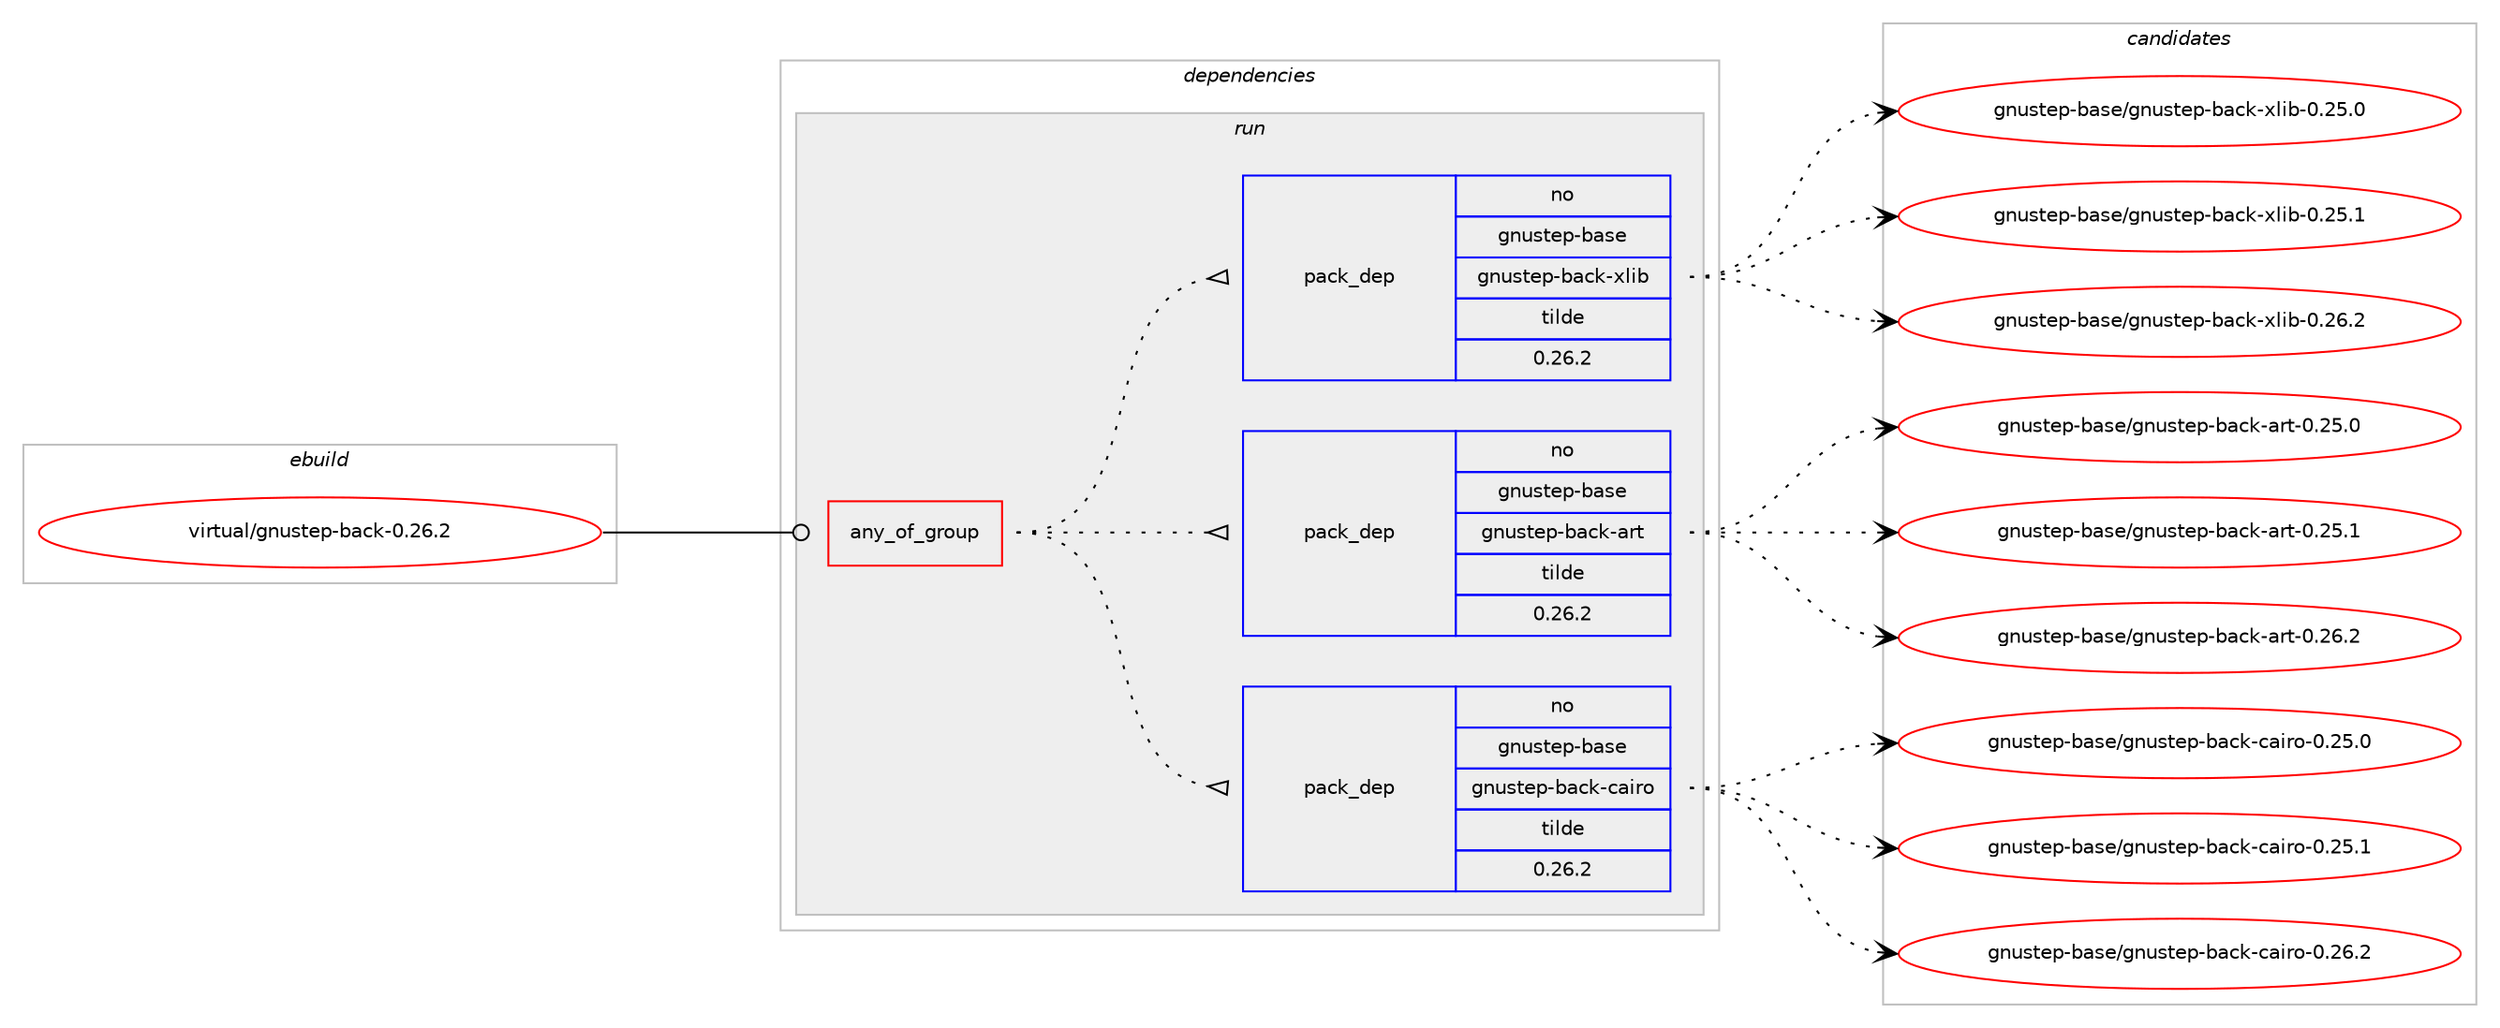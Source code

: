 digraph prolog {

# *************
# Graph options
# *************

newrank=true;
concentrate=true;
compound=true;
graph [rankdir=LR,fontname=Helvetica,fontsize=10,ranksep=1.5];#, ranksep=2.5, nodesep=0.2];
edge  [arrowhead=vee];
node  [fontname=Helvetica,fontsize=10];

# **********
# The ebuild
# **********

subgraph cluster_leftcol {
color=gray;
rank=same;
label=<<i>ebuild</i>>;
id [label="virtual/gnustep-back-0.26.2", color=red, width=4, href="../virtual/gnustep-back-0.26.2.svg"];
}

# ****************
# The dependencies
# ****************

subgraph cluster_midcol {
color=gray;
label=<<i>dependencies</i>>;
subgraph cluster_compile {
fillcolor="#eeeeee";
style=filled;
label=<<i>compile</i>>;
}
subgraph cluster_compileandrun {
fillcolor="#eeeeee";
style=filled;
label=<<i>compile and run</i>>;
}
subgraph cluster_run {
fillcolor="#eeeeee";
style=filled;
label=<<i>run</i>>;
subgraph any32 {
dependency6517 [label=<<TABLE BORDER="0" CELLBORDER="1" CELLSPACING="0" CELLPADDING="4"><TR><TD CELLPADDING="10">any_of_group</TD></TR></TABLE>>, shape=none, color=red];subgraph pack5775 {
dependency6518 [label=<<TABLE BORDER="0" CELLBORDER="1" CELLSPACING="0" CELLPADDING="4" WIDTH="220"><TR><TD ROWSPAN="6" CELLPADDING="30">pack_dep</TD></TR><TR><TD WIDTH="110">no</TD></TR><TR><TD>gnustep-base</TD></TR><TR><TD>gnustep-back-cairo</TD></TR><TR><TD>tilde</TD></TR><TR><TD>0.26.2</TD></TR></TABLE>>, shape=none, color=blue];
}
dependency6517:e -> dependency6518:w [weight=20,style="dotted",arrowhead="oinv"];
subgraph pack5776 {
dependency6519 [label=<<TABLE BORDER="0" CELLBORDER="1" CELLSPACING="0" CELLPADDING="4" WIDTH="220"><TR><TD ROWSPAN="6" CELLPADDING="30">pack_dep</TD></TR><TR><TD WIDTH="110">no</TD></TR><TR><TD>gnustep-base</TD></TR><TR><TD>gnustep-back-art</TD></TR><TR><TD>tilde</TD></TR><TR><TD>0.26.2</TD></TR></TABLE>>, shape=none, color=blue];
}
dependency6517:e -> dependency6519:w [weight=20,style="dotted",arrowhead="oinv"];
subgraph pack5777 {
dependency6520 [label=<<TABLE BORDER="0" CELLBORDER="1" CELLSPACING="0" CELLPADDING="4" WIDTH="220"><TR><TD ROWSPAN="6" CELLPADDING="30">pack_dep</TD></TR><TR><TD WIDTH="110">no</TD></TR><TR><TD>gnustep-base</TD></TR><TR><TD>gnustep-back-xlib</TD></TR><TR><TD>tilde</TD></TR><TR><TD>0.26.2</TD></TR></TABLE>>, shape=none, color=blue];
}
dependency6517:e -> dependency6520:w [weight=20,style="dotted",arrowhead="oinv"];
}
id:e -> dependency6517:w [weight=20,style="solid",arrowhead="odot"];
}
}

# **************
# The candidates
# **************

subgraph cluster_choices {
rank=same;
color=gray;
label=<<i>candidates</i>>;

subgraph choice5775 {
color=black;
nodesep=1;
choice103110117115116101112459897115101471031101171151161011124598979910745999710511411145484650534648 [label="gnustep-base/gnustep-back-cairo-0.25.0", color=red, width=4,href="../gnustep-base/gnustep-back-cairo-0.25.0.svg"];
choice103110117115116101112459897115101471031101171151161011124598979910745999710511411145484650534649 [label="gnustep-base/gnustep-back-cairo-0.25.1", color=red, width=4,href="../gnustep-base/gnustep-back-cairo-0.25.1.svg"];
choice103110117115116101112459897115101471031101171151161011124598979910745999710511411145484650544650 [label="gnustep-base/gnustep-back-cairo-0.26.2", color=red, width=4,href="../gnustep-base/gnustep-back-cairo-0.26.2.svg"];
dependency6518:e -> choice103110117115116101112459897115101471031101171151161011124598979910745999710511411145484650534648:w [style=dotted,weight="100"];
dependency6518:e -> choice103110117115116101112459897115101471031101171151161011124598979910745999710511411145484650534649:w [style=dotted,weight="100"];
dependency6518:e -> choice103110117115116101112459897115101471031101171151161011124598979910745999710511411145484650544650:w [style=dotted,weight="100"];
}
subgraph choice5776 {
color=black;
nodesep=1;
choice1031101171151161011124598971151014710311011711511610111245989799107459711411645484650534648 [label="gnustep-base/gnustep-back-art-0.25.0", color=red, width=4,href="../gnustep-base/gnustep-back-art-0.25.0.svg"];
choice1031101171151161011124598971151014710311011711511610111245989799107459711411645484650534649 [label="gnustep-base/gnustep-back-art-0.25.1", color=red, width=4,href="../gnustep-base/gnustep-back-art-0.25.1.svg"];
choice1031101171151161011124598971151014710311011711511610111245989799107459711411645484650544650 [label="gnustep-base/gnustep-back-art-0.26.2", color=red, width=4,href="../gnustep-base/gnustep-back-art-0.26.2.svg"];
dependency6519:e -> choice1031101171151161011124598971151014710311011711511610111245989799107459711411645484650534648:w [style=dotted,weight="100"];
dependency6519:e -> choice1031101171151161011124598971151014710311011711511610111245989799107459711411645484650534649:w [style=dotted,weight="100"];
dependency6519:e -> choice1031101171151161011124598971151014710311011711511610111245989799107459711411645484650544650:w [style=dotted,weight="100"];
}
subgraph choice5777 {
color=black;
nodesep=1;
choice1031101171151161011124598971151014710311011711511610111245989799107451201081059845484650534648 [label="gnustep-base/gnustep-back-xlib-0.25.0", color=red, width=4,href="../gnustep-base/gnustep-back-xlib-0.25.0.svg"];
choice1031101171151161011124598971151014710311011711511610111245989799107451201081059845484650534649 [label="gnustep-base/gnustep-back-xlib-0.25.1", color=red, width=4,href="../gnustep-base/gnustep-back-xlib-0.25.1.svg"];
choice1031101171151161011124598971151014710311011711511610111245989799107451201081059845484650544650 [label="gnustep-base/gnustep-back-xlib-0.26.2", color=red, width=4,href="../gnustep-base/gnustep-back-xlib-0.26.2.svg"];
dependency6520:e -> choice1031101171151161011124598971151014710311011711511610111245989799107451201081059845484650534648:w [style=dotted,weight="100"];
dependency6520:e -> choice1031101171151161011124598971151014710311011711511610111245989799107451201081059845484650534649:w [style=dotted,weight="100"];
dependency6520:e -> choice1031101171151161011124598971151014710311011711511610111245989799107451201081059845484650544650:w [style=dotted,weight="100"];
}
}

}
